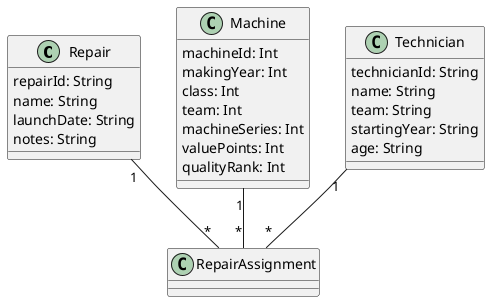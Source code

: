 @startuml "MachineRepair"


class Repair{
  repairId: String
  name: String
  launchDate: String
  notes: String
}

class Machine{
  machineId: Int
  makingYear: Int
  class: Int
  team: Int
  machineSeries: Int
  valuePoints: Int
  qualityRank: Int
}

class Technician{
  technicianId: String
  name: String
  team: String
  startingYear: String
  age: String
}

class RepairAssignment{
}



Repair "1" -- "*" RepairAssignment

Machine "1" -- "*" RepairAssignment

Technician "1" -- "*" RepairAssignment


@enduml